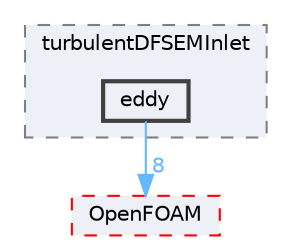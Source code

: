 digraph "src/finiteVolume/fields/fvPatchFields/derived/turbulentDFSEMInlet/eddy"
{
 // LATEX_PDF_SIZE
  bgcolor="transparent";
  edge [fontname=Helvetica,fontsize=10,labelfontname=Helvetica,labelfontsize=10];
  node [fontname=Helvetica,fontsize=10,shape=box,height=0.2,width=0.4];
  compound=true
  subgraph clusterdir_8f5151bdd5df8a5e22c963d91165a987 {
    graph [ bgcolor="#edf0f7", pencolor="grey50", label="turbulentDFSEMInlet", fontname=Helvetica,fontsize=10 style="filled,dashed", URL="dir_8f5151bdd5df8a5e22c963d91165a987.html",tooltip=""]
  dir_5c41244876e4a83084aa1ecc5026f0bf [label="eddy", fillcolor="#edf0f7", color="grey25", style="filled,bold", URL="dir_5c41244876e4a83084aa1ecc5026f0bf.html",tooltip=""];
  }
  dir_c5473ff19b20e6ec4dfe5c310b3778a8 [label="OpenFOAM", fillcolor="#edf0f7", color="red", style="filled,dashed", URL="dir_c5473ff19b20e6ec4dfe5c310b3778a8.html",tooltip=""];
  dir_5c41244876e4a83084aa1ecc5026f0bf->dir_c5473ff19b20e6ec4dfe5c310b3778a8 [headlabel="8", labeldistance=1.5 headhref="dir_001099_002695.html" href="dir_001099_002695.html" color="steelblue1" fontcolor="steelblue1"];
}

